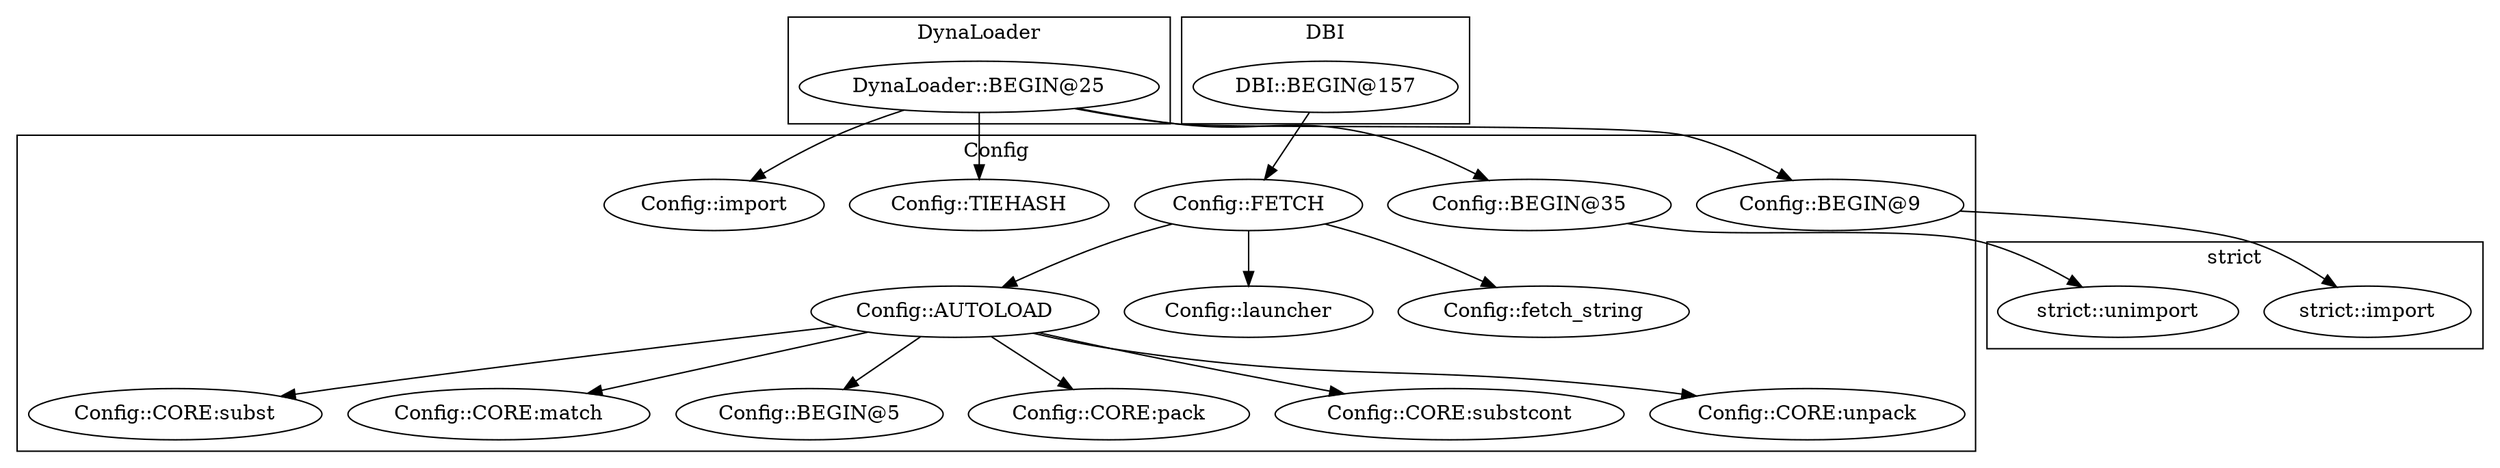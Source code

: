 digraph {
graph [overlap=false]
subgraph cluster_Config {
	label="Config";
	"Config::BEGIN@35";
	"Config::CORE:subst";
	"Config::TIEHASH";
	"Config::CORE:match";
	"Config::BEGIN@5";
	"Config::fetch_string";
	"Config::AUTOLOAD";
	"Config::import";
	"Config::CORE:pack";
	"Config::BEGIN@9";
	"Config::launcher";
	"Config::CORE:substcont";
	"Config::CORE:unpack";
	"Config::FETCH";
}
subgraph cluster_DynaLoader {
	label="DynaLoader";
	"DynaLoader::BEGIN@25";
}
subgraph cluster_DBI {
	label="DBI";
	"DBI::BEGIN@157";
}
subgraph cluster_strict {
	label="strict";
	"strict::import";
	"strict::unimport";
}
"Config::AUTOLOAD" -> "Config::CORE:match";
"Config::AUTOLOAD" -> "Config::CORE:pack";
"DynaLoader::BEGIN@25" -> "Config::BEGIN@35";
"Config::FETCH" -> "Config::AUTOLOAD";
"Config::BEGIN@35" -> "strict::unimport";
"Config::AUTOLOAD" -> "Config::CORE:substcont";
"Config::FETCH" -> "Config::fetch_string";
"Config::FETCH" -> "Config::launcher";
"Config::AUTOLOAD" -> "Config::CORE:unpack";
"DynaLoader::BEGIN@25" -> "Config::TIEHASH";
"Config::AUTOLOAD" -> "Config::BEGIN@5";
"DynaLoader::BEGIN@25" -> "Config::import";
"DynaLoader::BEGIN@25" -> "Config::BEGIN@9";
"DBI::BEGIN@157" -> "Config::FETCH";
"Config::AUTOLOAD" -> "Config::CORE:subst";
"Config::BEGIN@9" -> "strict::import";
}
